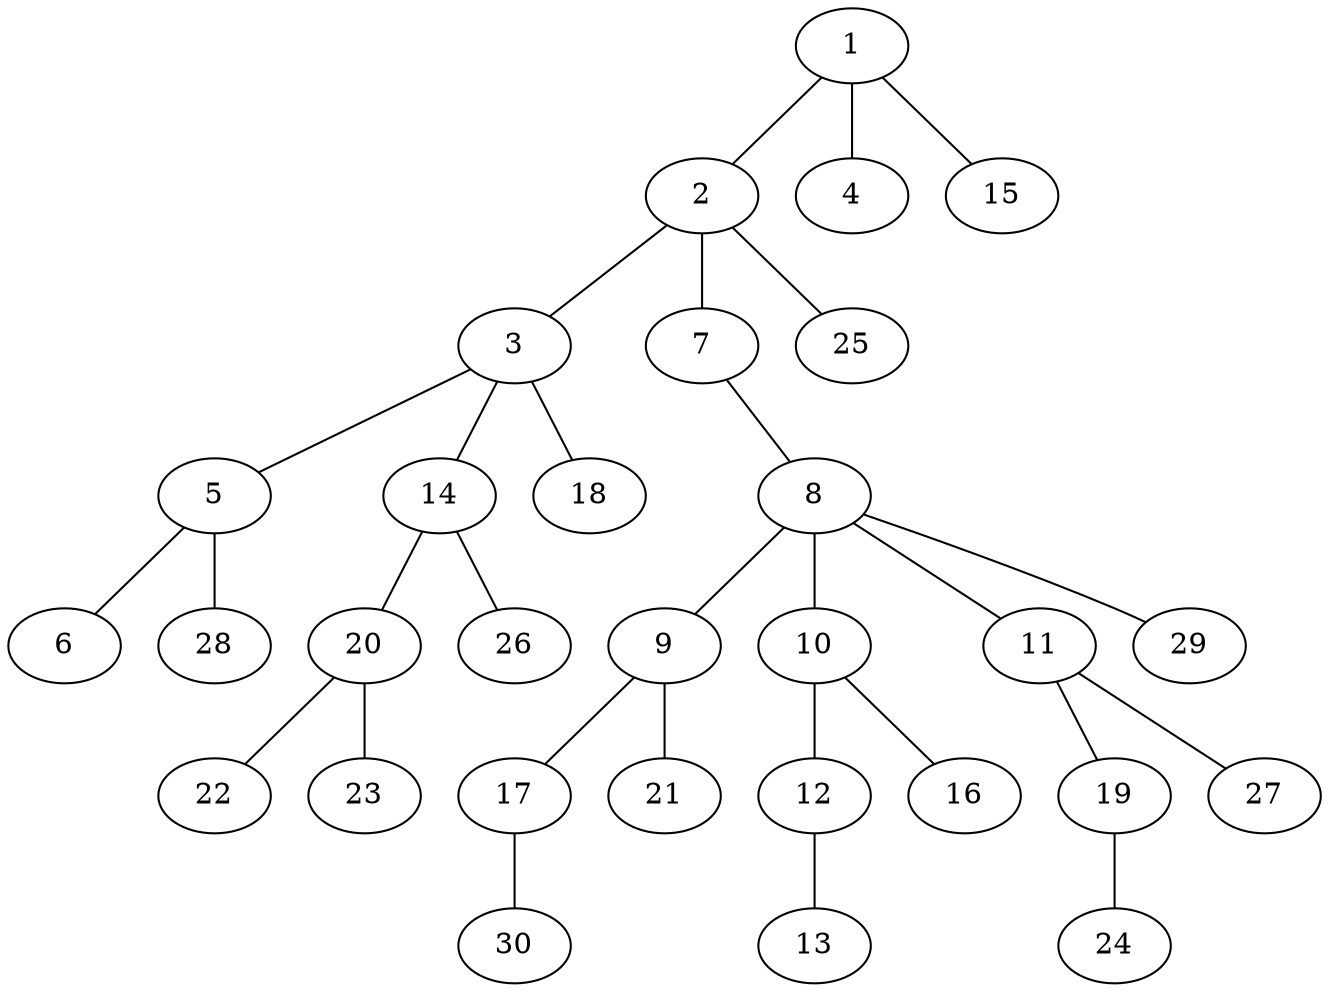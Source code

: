 graph graphname {1--2
1--4
1--15
2--3
2--7
2--25
3--5
3--14
3--18
5--6
5--28
7--8
8--9
8--10
8--11
8--29
9--17
9--21
10--12
10--16
11--19
11--27
12--13
14--20
14--26
17--30
19--24
20--22
20--23
}